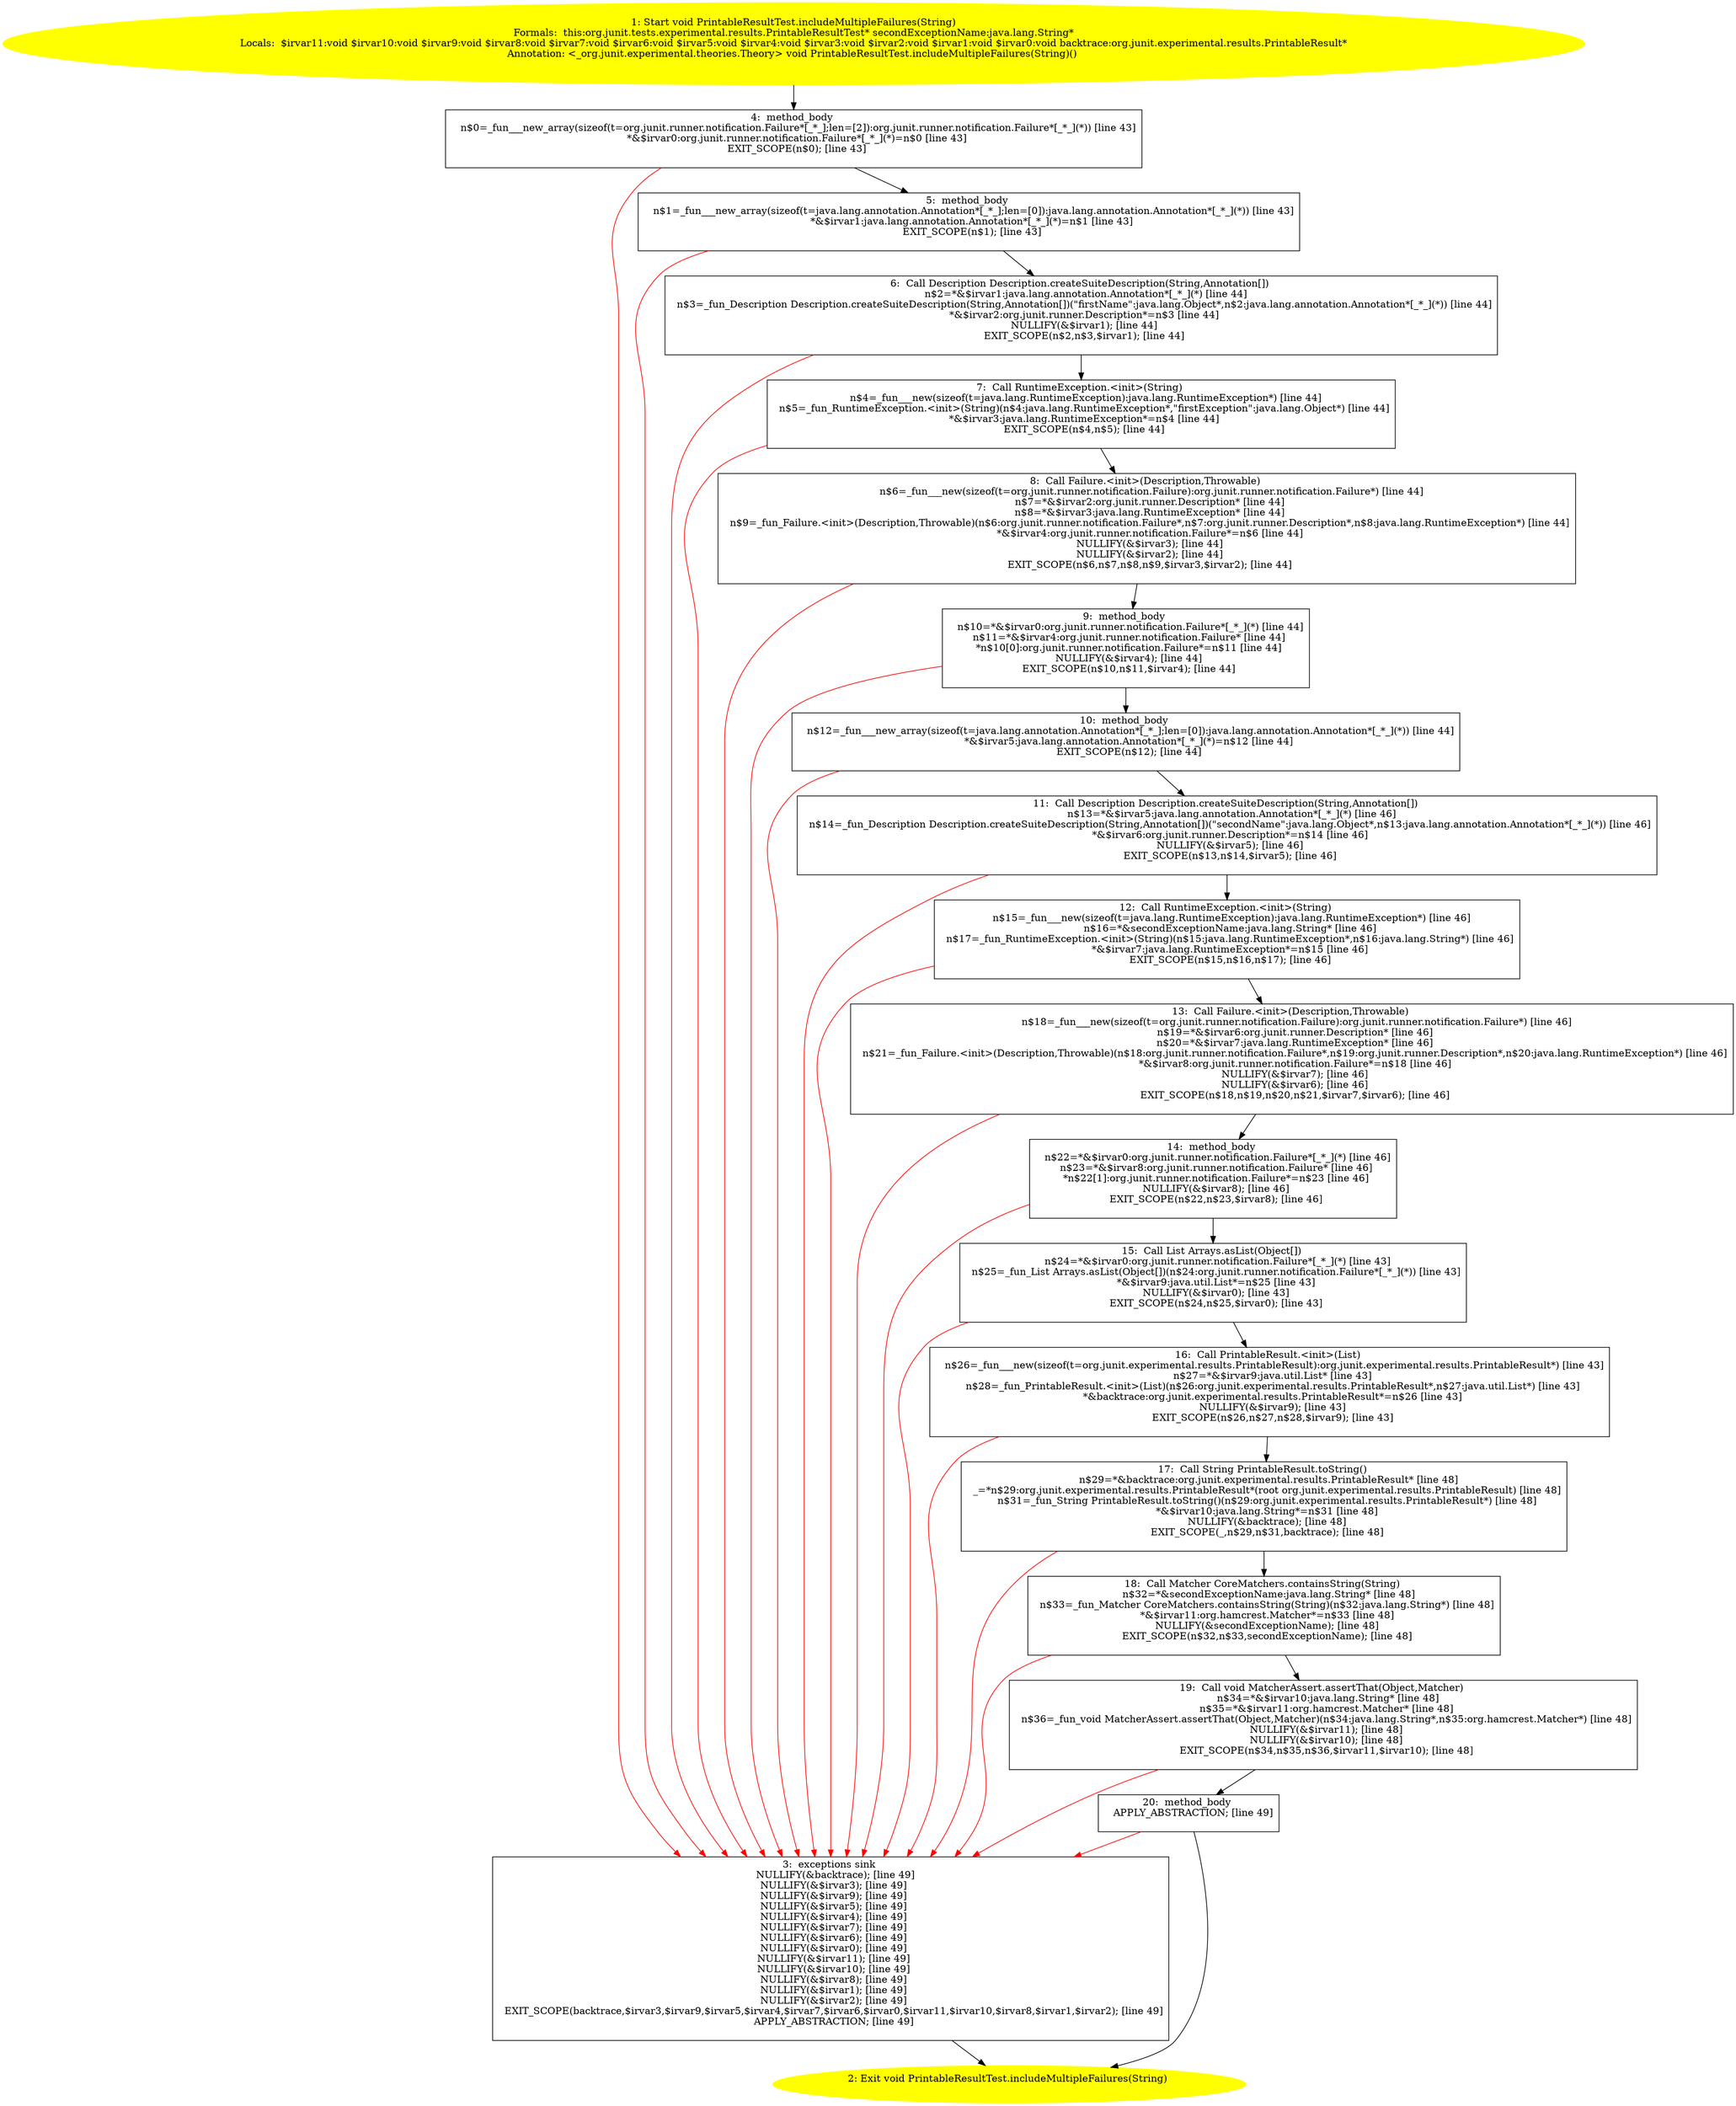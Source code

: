 /* @generated */
digraph cfg {
"org.junit.tests.experimental.results.PrintableResultTest.includeMultipleFailures(java.lang.String):v.f4b52f930277fa74ffacca77b521fa9d_1" [label="1: Start void PrintableResultTest.includeMultipleFailures(String)\nFormals:  this:org.junit.tests.experimental.results.PrintableResultTest* secondExceptionName:java.lang.String*\nLocals:  $irvar11:void $irvar10:void $irvar9:void $irvar8:void $irvar7:void $irvar6:void $irvar5:void $irvar4:void $irvar3:void $irvar2:void $irvar1:void $irvar0:void backtrace:org.junit.experimental.results.PrintableResult*\nAnnotation: <_org.junit.experimental.theories.Theory> void PrintableResultTest.includeMultipleFailures(String)() \n  " color=yellow style=filled]
	

	 "org.junit.tests.experimental.results.PrintableResultTest.includeMultipleFailures(java.lang.String):v.f4b52f930277fa74ffacca77b521fa9d_1" -> "org.junit.tests.experimental.results.PrintableResultTest.includeMultipleFailures(java.lang.String):v.f4b52f930277fa74ffacca77b521fa9d_4" ;
"org.junit.tests.experimental.results.PrintableResultTest.includeMultipleFailures(java.lang.String):v.f4b52f930277fa74ffacca77b521fa9d_2" [label="2: Exit void PrintableResultTest.includeMultipleFailures(String) \n  " color=yellow style=filled]
	

"org.junit.tests.experimental.results.PrintableResultTest.includeMultipleFailures(java.lang.String):v.f4b52f930277fa74ffacca77b521fa9d_3" [label="3:  exceptions sink \n   NULLIFY(&backtrace); [line 49]\n  NULLIFY(&$irvar3); [line 49]\n  NULLIFY(&$irvar9); [line 49]\n  NULLIFY(&$irvar5); [line 49]\n  NULLIFY(&$irvar4); [line 49]\n  NULLIFY(&$irvar7); [line 49]\n  NULLIFY(&$irvar6); [line 49]\n  NULLIFY(&$irvar0); [line 49]\n  NULLIFY(&$irvar11); [line 49]\n  NULLIFY(&$irvar10); [line 49]\n  NULLIFY(&$irvar8); [line 49]\n  NULLIFY(&$irvar1); [line 49]\n  NULLIFY(&$irvar2); [line 49]\n  EXIT_SCOPE(backtrace,$irvar3,$irvar9,$irvar5,$irvar4,$irvar7,$irvar6,$irvar0,$irvar11,$irvar10,$irvar8,$irvar1,$irvar2); [line 49]\n  APPLY_ABSTRACTION; [line 49]\n " shape="box"]
	

	 "org.junit.tests.experimental.results.PrintableResultTest.includeMultipleFailures(java.lang.String):v.f4b52f930277fa74ffacca77b521fa9d_3" -> "org.junit.tests.experimental.results.PrintableResultTest.includeMultipleFailures(java.lang.String):v.f4b52f930277fa74ffacca77b521fa9d_2" ;
"org.junit.tests.experimental.results.PrintableResultTest.includeMultipleFailures(java.lang.String):v.f4b52f930277fa74ffacca77b521fa9d_4" [label="4:  method_body \n   n$0=_fun___new_array(sizeof(t=org.junit.runner.notification.Failure*[_*_];len=[2]):org.junit.runner.notification.Failure*[_*_](*)) [line 43]\n  *&$irvar0:org.junit.runner.notification.Failure*[_*_](*)=n$0 [line 43]\n  EXIT_SCOPE(n$0); [line 43]\n " shape="box"]
	

	 "org.junit.tests.experimental.results.PrintableResultTest.includeMultipleFailures(java.lang.String):v.f4b52f930277fa74ffacca77b521fa9d_4" -> "org.junit.tests.experimental.results.PrintableResultTest.includeMultipleFailures(java.lang.String):v.f4b52f930277fa74ffacca77b521fa9d_5" ;
	 "org.junit.tests.experimental.results.PrintableResultTest.includeMultipleFailures(java.lang.String):v.f4b52f930277fa74ffacca77b521fa9d_4" -> "org.junit.tests.experimental.results.PrintableResultTest.includeMultipleFailures(java.lang.String):v.f4b52f930277fa74ffacca77b521fa9d_3" [color="red" ];
"org.junit.tests.experimental.results.PrintableResultTest.includeMultipleFailures(java.lang.String):v.f4b52f930277fa74ffacca77b521fa9d_5" [label="5:  method_body \n   n$1=_fun___new_array(sizeof(t=java.lang.annotation.Annotation*[_*_];len=[0]):java.lang.annotation.Annotation*[_*_](*)) [line 43]\n  *&$irvar1:java.lang.annotation.Annotation*[_*_](*)=n$1 [line 43]\n  EXIT_SCOPE(n$1); [line 43]\n " shape="box"]
	

	 "org.junit.tests.experimental.results.PrintableResultTest.includeMultipleFailures(java.lang.String):v.f4b52f930277fa74ffacca77b521fa9d_5" -> "org.junit.tests.experimental.results.PrintableResultTest.includeMultipleFailures(java.lang.String):v.f4b52f930277fa74ffacca77b521fa9d_6" ;
	 "org.junit.tests.experimental.results.PrintableResultTest.includeMultipleFailures(java.lang.String):v.f4b52f930277fa74ffacca77b521fa9d_5" -> "org.junit.tests.experimental.results.PrintableResultTest.includeMultipleFailures(java.lang.String):v.f4b52f930277fa74ffacca77b521fa9d_3" [color="red" ];
"org.junit.tests.experimental.results.PrintableResultTest.includeMultipleFailures(java.lang.String):v.f4b52f930277fa74ffacca77b521fa9d_6" [label="6:  Call Description Description.createSuiteDescription(String,Annotation[]) \n   n$2=*&$irvar1:java.lang.annotation.Annotation*[_*_](*) [line 44]\n  n$3=_fun_Description Description.createSuiteDescription(String,Annotation[])(\"firstName\":java.lang.Object*,n$2:java.lang.annotation.Annotation*[_*_](*)) [line 44]\n  *&$irvar2:org.junit.runner.Description*=n$3 [line 44]\n  NULLIFY(&$irvar1); [line 44]\n  EXIT_SCOPE(n$2,n$3,$irvar1); [line 44]\n " shape="box"]
	

	 "org.junit.tests.experimental.results.PrintableResultTest.includeMultipleFailures(java.lang.String):v.f4b52f930277fa74ffacca77b521fa9d_6" -> "org.junit.tests.experimental.results.PrintableResultTest.includeMultipleFailures(java.lang.String):v.f4b52f930277fa74ffacca77b521fa9d_7" ;
	 "org.junit.tests.experimental.results.PrintableResultTest.includeMultipleFailures(java.lang.String):v.f4b52f930277fa74ffacca77b521fa9d_6" -> "org.junit.tests.experimental.results.PrintableResultTest.includeMultipleFailures(java.lang.String):v.f4b52f930277fa74ffacca77b521fa9d_3" [color="red" ];
"org.junit.tests.experimental.results.PrintableResultTest.includeMultipleFailures(java.lang.String):v.f4b52f930277fa74ffacca77b521fa9d_7" [label="7:  Call RuntimeException.<init>(String) \n   n$4=_fun___new(sizeof(t=java.lang.RuntimeException):java.lang.RuntimeException*) [line 44]\n  n$5=_fun_RuntimeException.<init>(String)(n$4:java.lang.RuntimeException*,\"firstException\":java.lang.Object*) [line 44]\n  *&$irvar3:java.lang.RuntimeException*=n$4 [line 44]\n  EXIT_SCOPE(n$4,n$5); [line 44]\n " shape="box"]
	

	 "org.junit.tests.experimental.results.PrintableResultTest.includeMultipleFailures(java.lang.String):v.f4b52f930277fa74ffacca77b521fa9d_7" -> "org.junit.tests.experimental.results.PrintableResultTest.includeMultipleFailures(java.lang.String):v.f4b52f930277fa74ffacca77b521fa9d_8" ;
	 "org.junit.tests.experimental.results.PrintableResultTest.includeMultipleFailures(java.lang.String):v.f4b52f930277fa74ffacca77b521fa9d_7" -> "org.junit.tests.experimental.results.PrintableResultTest.includeMultipleFailures(java.lang.String):v.f4b52f930277fa74ffacca77b521fa9d_3" [color="red" ];
"org.junit.tests.experimental.results.PrintableResultTest.includeMultipleFailures(java.lang.String):v.f4b52f930277fa74ffacca77b521fa9d_8" [label="8:  Call Failure.<init>(Description,Throwable) \n   n$6=_fun___new(sizeof(t=org.junit.runner.notification.Failure):org.junit.runner.notification.Failure*) [line 44]\n  n$7=*&$irvar2:org.junit.runner.Description* [line 44]\n  n$8=*&$irvar3:java.lang.RuntimeException* [line 44]\n  n$9=_fun_Failure.<init>(Description,Throwable)(n$6:org.junit.runner.notification.Failure*,n$7:org.junit.runner.Description*,n$8:java.lang.RuntimeException*) [line 44]\n  *&$irvar4:org.junit.runner.notification.Failure*=n$6 [line 44]\n  NULLIFY(&$irvar3); [line 44]\n  NULLIFY(&$irvar2); [line 44]\n  EXIT_SCOPE(n$6,n$7,n$8,n$9,$irvar3,$irvar2); [line 44]\n " shape="box"]
	

	 "org.junit.tests.experimental.results.PrintableResultTest.includeMultipleFailures(java.lang.String):v.f4b52f930277fa74ffacca77b521fa9d_8" -> "org.junit.tests.experimental.results.PrintableResultTest.includeMultipleFailures(java.lang.String):v.f4b52f930277fa74ffacca77b521fa9d_9" ;
	 "org.junit.tests.experimental.results.PrintableResultTest.includeMultipleFailures(java.lang.String):v.f4b52f930277fa74ffacca77b521fa9d_8" -> "org.junit.tests.experimental.results.PrintableResultTest.includeMultipleFailures(java.lang.String):v.f4b52f930277fa74ffacca77b521fa9d_3" [color="red" ];
"org.junit.tests.experimental.results.PrintableResultTest.includeMultipleFailures(java.lang.String):v.f4b52f930277fa74ffacca77b521fa9d_9" [label="9:  method_body \n   n$10=*&$irvar0:org.junit.runner.notification.Failure*[_*_](*) [line 44]\n  n$11=*&$irvar4:org.junit.runner.notification.Failure* [line 44]\n  *n$10[0]:org.junit.runner.notification.Failure*=n$11 [line 44]\n  NULLIFY(&$irvar4); [line 44]\n  EXIT_SCOPE(n$10,n$11,$irvar4); [line 44]\n " shape="box"]
	

	 "org.junit.tests.experimental.results.PrintableResultTest.includeMultipleFailures(java.lang.String):v.f4b52f930277fa74ffacca77b521fa9d_9" -> "org.junit.tests.experimental.results.PrintableResultTest.includeMultipleFailures(java.lang.String):v.f4b52f930277fa74ffacca77b521fa9d_10" ;
	 "org.junit.tests.experimental.results.PrintableResultTest.includeMultipleFailures(java.lang.String):v.f4b52f930277fa74ffacca77b521fa9d_9" -> "org.junit.tests.experimental.results.PrintableResultTest.includeMultipleFailures(java.lang.String):v.f4b52f930277fa74ffacca77b521fa9d_3" [color="red" ];
"org.junit.tests.experimental.results.PrintableResultTest.includeMultipleFailures(java.lang.String):v.f4b52f930277fa74ffacca77b521fa9d_10" [label="10:  method_body \n   n$12=_fun___new_array(sizeof(t=java.lang.annotation.Annotation*[_*_];len=[0]):java.lang.annotation.Annotation*[_*_](*)) [line 44]\n  *&$irvar5:java.lang.annotation.Annotation*[_*_](*)=n$12 [line 44]\n  EXIT_SCOPE(n$12); [line 44]\n " shape="box"]
	

	 "org.junit.tests.experimental.results.PrintableResultTest.includeMultipleFailures(java.lang.String):v.f4b52f930277fa74ffacca77b521fa9d_10" -> "org.junit.tests.experimental.results.PrintableResultTest.includeMultipleFailures(java.lang.String):v.f4b52f930277fa74ffacca77b521fa9d_11" ;
	 "org.junit.tests.experimental.results.PrintableResultTest.includeMultipleFailures(java.lang.String):v.f4b52f930277fa74ffacca77b521fa9d_10" -> "org.junit.tests.experimental.results.PrintableResultTest.includeMultipleFailures(java.lang.String):v.f4b52f930277fa74ffacca77b521fa9d_3" [color="red" ];
"org.junit.tests.experimental.results.PrintableResultTest.includeMultipleFailures(java.lang.String):v.f4b52f930277fa74ffacca77b521fa9d_11" [label="11:  Call Description Description.createSuiteDescription(String,Annotation[]) \n   n$13=*&$irvar5:java.lang.annotation.Annotation*[_*_](*) [line 46]\n  n$14=_fun_Description Description.createSuiteDescription(String,Annotation[])(\"secondName\":java.lang.Object*,n$13:java.lang.annotation.Annotation*[_*_](*)) [line 46]\n  *&$irvar6:org.junit.runner.Description*=n$14 [line 46]\n  NULLIFY(&$irvar5); [line 46]\n  EXIT_SCOPE(n$13,n$14,$irvar5); [line 46]\n " shape="box"]
	

	 "org.junit.tests.experimental.results.PrintableResultTest.includeMultipleFailures(java.lang.String):v.f4b52f930277fa74ffacca77b521fa9d_11" -> "org.junit.tests.experimental.results.PrintableResultTest.includeMultipleFailures(java.lang.String):v.f4b52f930277fa74ffacca77b521fa9d_12" ;
	 "org.junit.tests.experimental.results.PrintableResultTest.includeMultipleFailures(java.lang.String):v.f4b52f930277fa74ffacca77b521fa9d_11" -> "org.junit.tests.experimental.results.PrintableResultTest.includeMultipleFailures(java.lang.String):v.f4b52f930277fa74ffacca77b521fa9d_3" [color="red" ];
"org.junit.tests.experimental.results.PrintableResultTest.includeMultipleFailures(java.lang.String):v.f4b52f930277fa74ffacca77b521fa9d_12" [label="12:  Call RuntimeException.<init>(String) \n   n$15=_fun___new(sizeof(t=java.lang.RuntimeException):java.lang.RuntimeException*) [line 46]\n  n$16=*&secondExceptionName:java.lang.String* [line 46]\n  n$17=_fun_RuntimeException.<init>(String)(n$15:java.lang.RuntimeException*,n$16:java.lang.String*) [line 46]\n  *&$irvar7:java.lang.RuntimeException*=n$15 [line 46]\n  EXIT_SCOPE(n$15,n$16,n$17); [line 46]\n " shape="box"]
	

	 "org.junit.tests.experimental.results.PrintableResultTest.includeMultipleFailures(java.lang.String):v.f4b52f930277fa74ffacca77b521fa9d_12" -> "org.junit.tests.experimental.results.PrintableResultTest.includeMultipleFailures(java.lang.String):v.f4b52f930277fa74ffacca77b521fa9d_13" ;
	 "org.junit.tests.experimental.results.PrintableResultTest.includeMultipleFailures(java.lang.String):v.f4b52f930277fa74ffacca77b521fa9d_12" -> "org.junit.tests.experimental.results.PrintableResultTest.includeMultipleFailures(java.lang.String):v.f4b52f930277fa74ffacca77b521fa9d_3" [color="red" ];
"org.junit.tests.experimental.results.PrintableResultTest.includeMultipleFailures(java.lang.String):v.f4b52f930277fa74ffacca77b521fa9d_13" [label="13:  Call Failure.<init>(Description,Throwable) \n   n$18=_fun___new(sizeof(t=org.junit.runner.notification.Failure):org.junit.runner.notification.Failure*) [line 46]\n  n$19=*&$irvar6:org.junit.runner.Description* [line 46]\n  n$20=*&$irvar7:java.lang.RuntimeException* [line 46]\n  n$21=_fun_Failure.<init>(Description,Throwable)(n$18:org.junit.runner.notification.Failure*,n$19:org.junit.runner.Description*,n$20:java.lang.RuntimeException*) [line 46]\n  *&$irvar8:org.junit.runner.notification.Failure*=n$18 [line 46]\n  NULLIFY(&$irvar7); [line 46]\n  NULLIFY(&$irvar6); [line 46]\n  EXIT_SCOPE(n$18,n$19,n$20,n$21,$irvar7,$irvar6); [line 46]\n " shape="box"]
	

	 "org.junit.tests.experimental.results.PrintableResultTest.includeMultipleFailures(java.lang.String):v.f4b52f930277fa74ffacca77b521fa9d_13" -> "org.junit.tests.experimental.results.PrintableResultTest.includeMultipleFailures(java.lang.String):v.f4b52f930277fa74ffacca77b521fa9d_14" ;
	 "org.junit.tests.experimental.results.PrintableResultTest.includeMultipleFailures(java.lang.String):v.f4b52f930277fa74ffacca77b521fa9d_13" -> "org.junit.tests.experimental.results.PrintableResultTest.includeMultipleFailures(java.lang.String):v.f4b52f930277fa74ffacca77b521fa9d_3" [color="red" ];
"org.junit.tests.experimental.results.PrintableResultTest.includeMultipleFailures(java.lang.String):v.f4b52f930277fa74ffacca77b521fa9d_14" [label="14:  method_body \n   n$22=*&$irvar0:org.junit.runner.notification.Failure*[_*_](*) [line 46]\n  n$23=*&$irvar8:org.junit.runner.notification.Failure* [line 46]\n  *n$22[1]:org.junit.runner.notification.Failure*=n$23 [line 46]\n  NULLIFY(&$irvar8); [line 46]\n  EXIT_SCOPE(n$22,n$23,$irvar8); [line 46]\n " shape="box"]
	

	 "org.junit.tests.experimental.results.PrintableResultTest.includeMultipleFailures(java.lang.String):v.f4b52f930277fa74ffacca77b521fa9d_14" -> "org.junit.tests.experimental.results.PrintableResultTest.includeMultipleFailures(java.lang.String):v.f4b52f930277fa74ffacca77b521fa9d_15" ;
	 "org.junit.tests.experimental.results.PrintableResultTest.includeMultipleFailures(java.lang.String):v.f4b52f930277fa74ffacca77b521fa9d_14" -> "org.junit.tests.experimental.results.PrintableResultTest.includeMultipleFailures(java.lang.String):v.f4b52f930277fa74ffacca77b521fa9d_3" [color="red" ];
"org.junit.tests.experimental.results.PrintableResultTest.includeMultipleFailures(java.lang.String):v.f4b52f930277fa74ffacca77b521fa9d_15" [label="15:  Call List Arrays.asList(Object[]) \n   n$24=*&$irvar0:org.junit.runner.notification.Failure*[_*_](*) [line 43]\n  n$25=_fun_List Arrays.asList(Object[])(n$24:org.junit.runner.notification.Failure*[_*_](*)) [line 43]\n  *&$irvar9:java.util.List*=n$25 [line 43]\n  NULLIFY(&$irvar0); [line 43]\n  EXIT_SCOPE(n$24,n$25,$irvar0); [line 43]\n " shape="box"]
	

	 "org.junit.tests.experimental.results.PrintableResultTest.includeMultipleFailures(java.lang.String):v.f4b52f930277fa74ffacca77b521fa9d_15" -> "org.junit.tests.experimental.results.PrintableResultTest.includeMultipleFailures(java.lang.String):v.f4b52f930277fa74ffacca77b521fa9d_16" ;
	 "org.junit.tests.experimental.results.PrintableResultTest.includeMultipleFailures(java.lang.String):v.f4b52f930277fa74ffacca77b521fa9d_15" -> "org.junit.tests.experimental.results.PrintableResultTest.includeMultipleFailures(java.lang.String):v.f4b52f930277fa74ffacca77b521fa9d_3" [color="red" ];
"org.junit.tests.experimental.results.PrintableResultTest.includeMultipleFailures(java.lang.String):v.f4b52f930277fa74ffacca77b521fa9d_16" [label="16:  Call PrintableResult.<init>(List) \n   n$26=_fun___new(sizeof(t=org.junit.experimental.results.PrintableResult):org.junit.experimental.results.PrintableResult*) [line 43]\n  n$27=*&$irvar9:java.util.List* [line 43]\n  n$28=_fun_PrintableResult.<init>(List)(n$26:org.junit.experimental.results.PrintableResult*,n$27:java.util.List*) [line 43]\n  *&backtrace:org.junit.experimental.results.PrintableResult*=n$26 [line 43]\n  NULLIFY(&$irvar9); [line 43]\n  EXIT_SCOPE(n$26,n$27,n$28,$irvar9); [line 43]\n " shape="box"]
	

	 "org.junit.tests.experimental.results.PrintableResultTest.includeMultipleFailures(java.lang.String):v.f4b52f930277fa74ffacca77b521fa9d_16" -> "org.junit.tests.experimental.results.PrintableResultTest.includeMultipleFailures(java.lang.String):v.f4b52f930277fa74ffacca77b521fa9d_17" ;
	 "org.junit.tests.experimental.results.PrintableResultTest.includeMultipleFailures(java.lang.String):v.f4b52f930277fa74ffacca77b521fa9d_16" -> "org.junit.tests.experimental.results.PrintableResultTest.includeMultipleFailures(java.lang.String):v.f4b52f930277fa74ffacca77b521fa9d_3" [color="red" ];
"org.junit.tests.experimental.results.PrintableResultTest.includeMultipleFailures(java.lang.String):v.f4b52f930277fa74ffacca77b521fa9d_17" [label="17:  Call String PrintableResult.toString() \n   n$29=*&backtrace:org.junit.experimental.results.PrintableResult* [line 48]\n  _=*n$29:org.junit.experimental.results.PrintableResult*(root org.junit.experimental.results.PrintableResult) [line 48]\n  n$31=_fun_String PrintableResult.toString()(n$29:org.junit.experimental.results.PrintableResult*) [line 48]\n  *&$irvar10:java.lang.String*=n$31 [line 48]\n  NULLIFY(&backtrace); [line 48]\n  EXIT_SCOPE(_,n$29,n$31,backtrace); [line 48]\n " shape="box"]
	

	 "org.junit.tests.experimental.results.PrintableResultTest.includeMultipleFailures(java.lang.String):v.f4b52f930277fa74ffacca77b521fa9d_17" -> "org.junit.tests.experimental.results.PrintableResultTest.includeMultipleFailures(java.lang.String):v.f4b52f930277fa74ffacca77b521fa9d_18" ;
	 "org.junit.tests.experimental.results.PrintableResultTest.includeMultipleFailures(java.lang.String):v.f4b52f930277fa74ffacca77b521fa9d_17" -> "org.junit.tests.experimental.results.PrintableResultTest.includeMultipleFailures(java.lang.String):v.f4b52f930277fa74ffacca77b521fa9d_3" [color="red" ];
"org.junit.tests.experimental.results.PrintableResultTest.includeMultipleFailures(java.lang.String):v.f4b52f930277fa74ffacca77b521fa9d_18" [label="18:  Call Matcher CoreMatchers.containsString(String) \n   n$32=*&secondExceptionName:java.lang.String* [line 48]\n  n$33=_fun_Matcher CoreMatchers.containsString(String)(n$32:java.lang.String*) [line 48]\n  *&$irvar11:org.hamcrest.Matcher*=n$33 [line 48]\n  NULLIFY(&secondExceptionName); [line 48]\n  EXIT_SCOPE(n$32,n$33,secondExceptionName); [line 48]\n " shape="box"]
	

	 "org.junit.tests.experimental.results.PrintableResultTest.includeMultipleFailures(java.lang.String):v.f4b52f930277fa74ffacca77b521fa9d_18" -> "org.junit.tests.experimental.results.PrintableResultTest.includeMultipleFailures(java.lang.String):v.f4b52f930277fa74ffacca77b521fa9d_19" ;
	 "org.junit.tests.experimental.results.PrintableResultTest.includeMultipleFailures(java.lang.String):v.f4b52f930277fa74ffacca77b521fa9d_18" -> "org.junit.tests.experimental.results.PrintableResultTest.includeMultipleFailures(java.lang.String):v.f4b52f930277fa74ffacca77b521fa9d_3" [color="red" ];
"org.junit.tests.experimental.results.PrintableResultTest.includeMultipleFailures(java.lang.String):v.f4b52f930277fa74ffacca77b521fa9d_19" [label="19:  Call void MatcherAssert.assertThat(Object,Matcher) \n   n$34=*&$irvar10:java.lang.String* [line 48]\n  n$35=*&$irvar11:org.hamcrest.Matcher* [line 48]\n  n$36=_fun_void MatcherAssert.assertThat(Object,Matcher)(n$34:java.lang.String*,n$35:org.hamcrest.Matcher*) [line 48]\n  NULLIFY(&$irvar11); [line 48]\n  NULLIFY(&$irvar10); [line 48]\n  EXIT_SCOPE(n$34,n$35,n$36,$irvar11,$irvar10); [line 48]\n " shape="box"]
	

	 "org.junit.tests.experimental.results.PrintableResultTest.includeMultipleFailures(java.lang.String):v.f4b52f930277fa74ffacca77b521fa9d_19" -> "org.junit.tests.experimental.results.PrintableResultTest.includeMultipleFailures(java.lang.String):v.f4b52f930277fa74ffacca77b521fa9d_20" ;
	 "org.junit.tests.experimental.results.PrintableResultTest.includeMultipleFailures(java.lang.String):v.f4b52f930277fa74ffacca77b521fa9d_19" -> "org.junit.tests.experimental.results.PrintableResultTest.includeMultipleFailures(java.lang.String):v.f4b52f930277fa74ffacca77b521fa9d_3" [color="red" ];
"org.junit.tests.experimental.results.PrintableResultTest.includeMultipleFailures(java.lang.String):v.f4b52f930277fa74ffacca77b521fa9d_20" [label="20:  method_body \n   APPLY_ABSTRACTION; [line 49]\n " shape="box"]
	

	 "org.junit.tests.experimental.results.PrintableResultTest.includeMultipleFailures(java.lang.String):v.f4b52f930277fa74ffacca77b521fa9d_20" -> "org.junit.tests.experimental.results.PrintableResultTest.includeMultipleFailures(java.lang.String):v.f4b52f930277fa74ffacca77b521fa9d_2" ;
	 "org.junit.tests.experimental.results.PrintableResultTest.includeMultipleFailures(java.lang.String):v.f4b52f930277fa74ffacca77b521fa9d_20" -> "org.junit.tests.experimental.results.PrintableResultTest.includeMultipleFailures(java.lang.String):v.f4b52f930277fa74ffacca77b521fa9d_3" [color="red" ];
}
